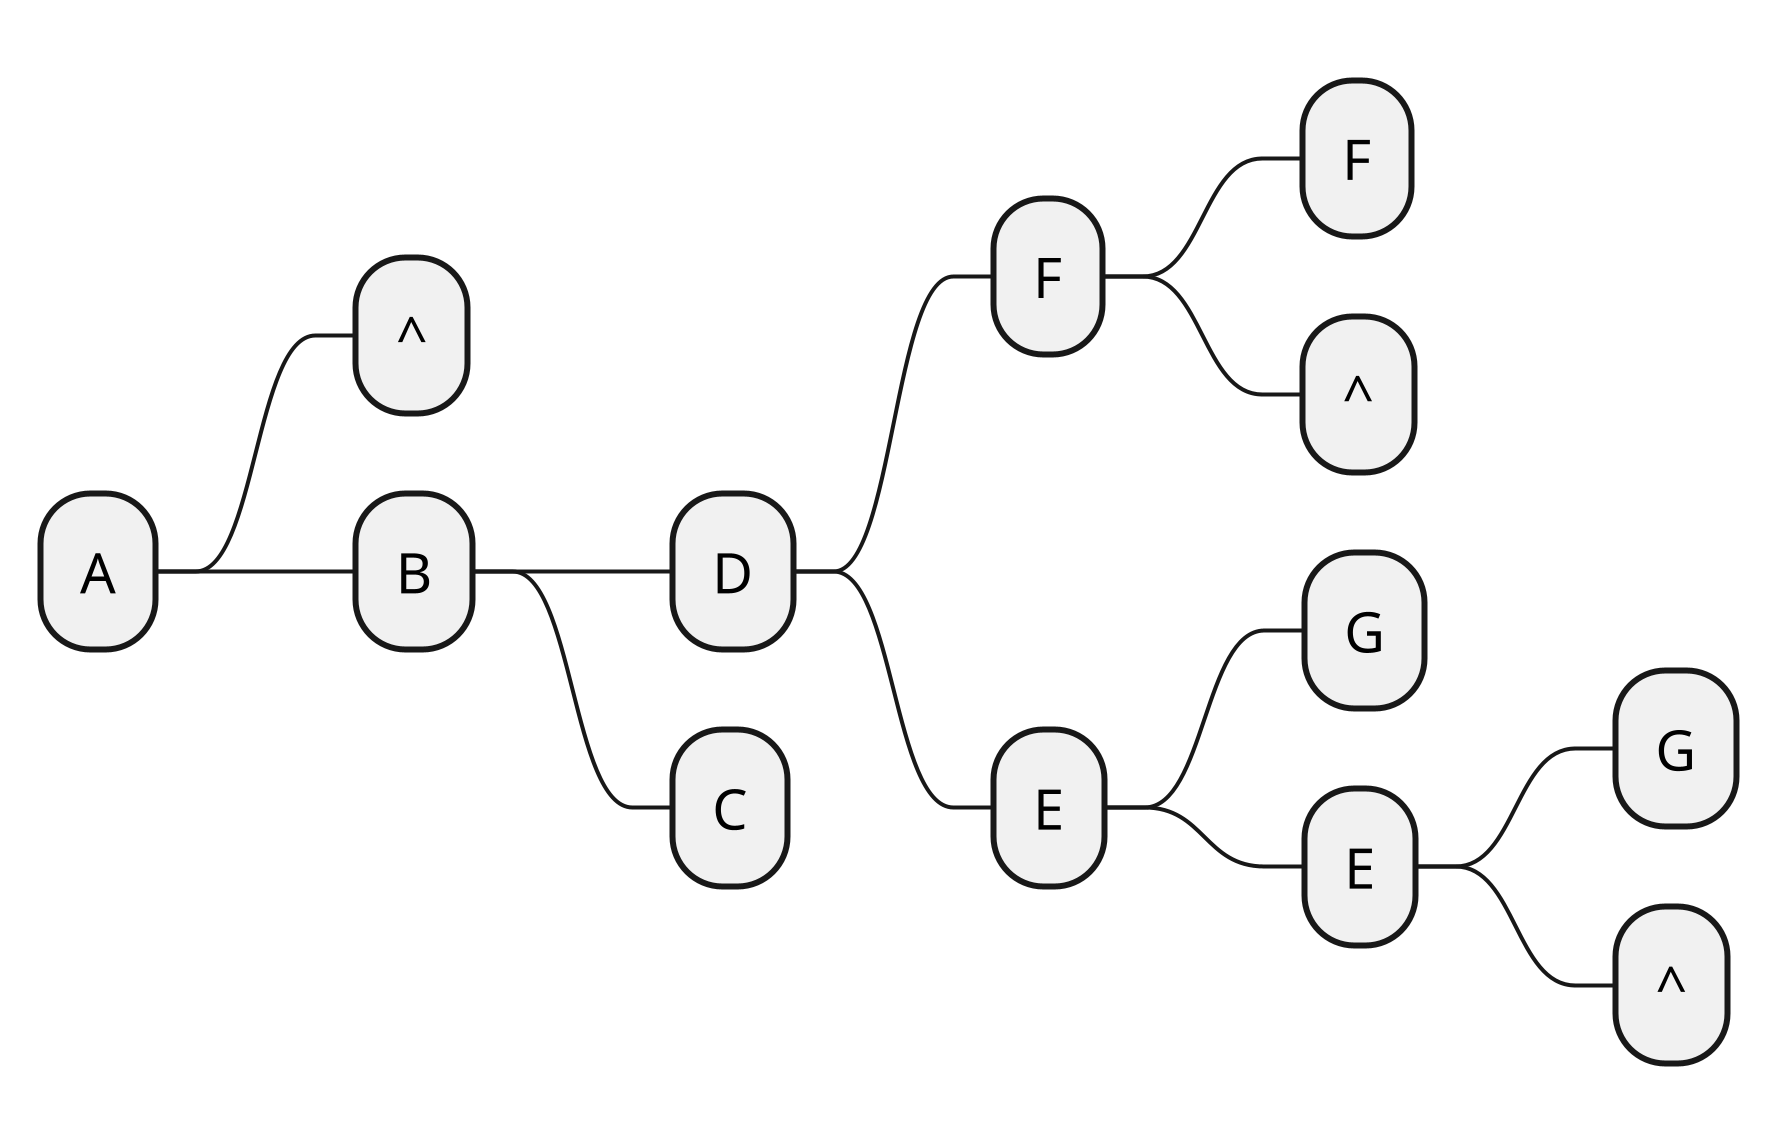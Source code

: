 @startmindmap BinaryTree
skinparam DefaultFontName "Ubuntu Mono"
scale 20
* A
** ^
** B
*** D
**** F
***** F
***** ^
**** E
***** G
***** E
****** G
****** ^
*** C
@endmindmap